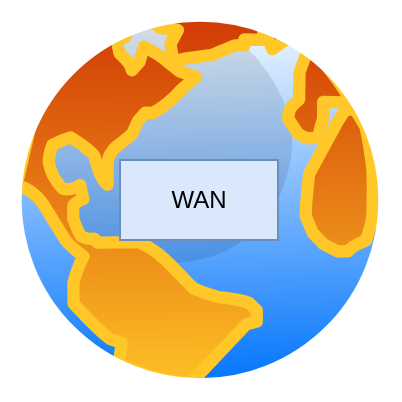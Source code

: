<mxfile version="24.5.4" type="github">
  <diagram name="Pagina-1" id="3W4L14M-POliAq9xksL8">
    <mxGraphModel dx="1306" dy="1926" grid="1" gridSize="10" guides="1" tooltips="1" connect="1" arrows="1" fold="1" page="1" pageScale="1" pageWidth="827" pageHeight="1169" math="0" shadow="0">
      <root>
        <mxCell id="0" />
        <mxCell id="1" parent="0" />
        <mxCell id="FKNjrVZzh4Au7X5KK56g-1" value="" style="image;aspect=fixed;perimeter=ellipsePerimeter;html=1;align=center;shadow=0;dashed=0;spacingTop=3;image=img/lib/active_directory/internet_globe.svg;" vertex="1" parent="1">
          <mxGeometry x="314" y="-160" width="200" height="200" as="geometry" />
        </mxCell>
        <mxCell id="FKNjrVZzh4Au7X5KK56g-2" value="WAN" style="text;align=center;html=1;verticalAlign=middle;whiteSpace=wrap;rounded=0;fillColor=#dae8fc;strokeColor=#6c8ebf;" vertex="1" parent="1">
          <mxGeometry x="374" y="-80" width="79" height="40" as="geometry" />
        </mxCell>
      </root>
    </mxGraphModel>
  </diagram>
</mxfile>
